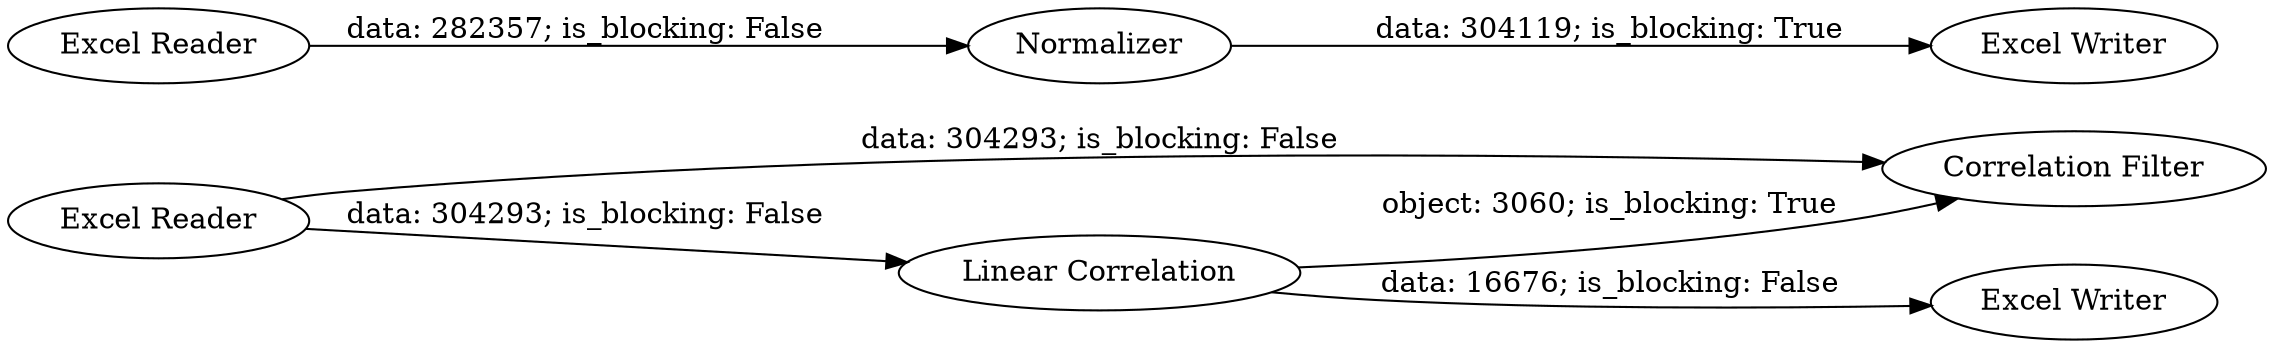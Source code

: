 digraph {
	"-7691192488841844736_4" [label="Excel Reader"]
	"-7691192488841844736_3" [label="Excel Writer"]
	"-7691192488841844736_6" [label="Correlation Filter"]
	"-7691192488841844736_5" [label="Linear Correlation"]
	"-7691192488841844736_1" [label="Excel Reader"]
	"-7691192488841844736_7" [label="Excel Writer"]
	"-7691192488841844736_2" [label=Normalizer]
	"-7691192488841844736_2" -> "-7691192488841844736_3" [label="data: 304119; is_blocking: True"]
	"-7691192488841844736_4" -> "-7691192488841844736_6" [label="data: 304293; is_blocking: False"]
	"-7691192488841844736_5" -> "-7691192488841844736_6" [label="object: 3060; is_blocking: True"]
	"-7691192488841844736_4" -> "-7691192488841844736_5" [label="data: 304293; is_blocking: False"]
	"-7691192488841844736_5" -> "-7691192488841844736_7" [label="data: 16676; is_blocking: False"]
	"-7691192488841844736_1" -> "-7691192488841844736_2" [label="data: 282357; is_blocking: False"]
	rankdir=LR
}
